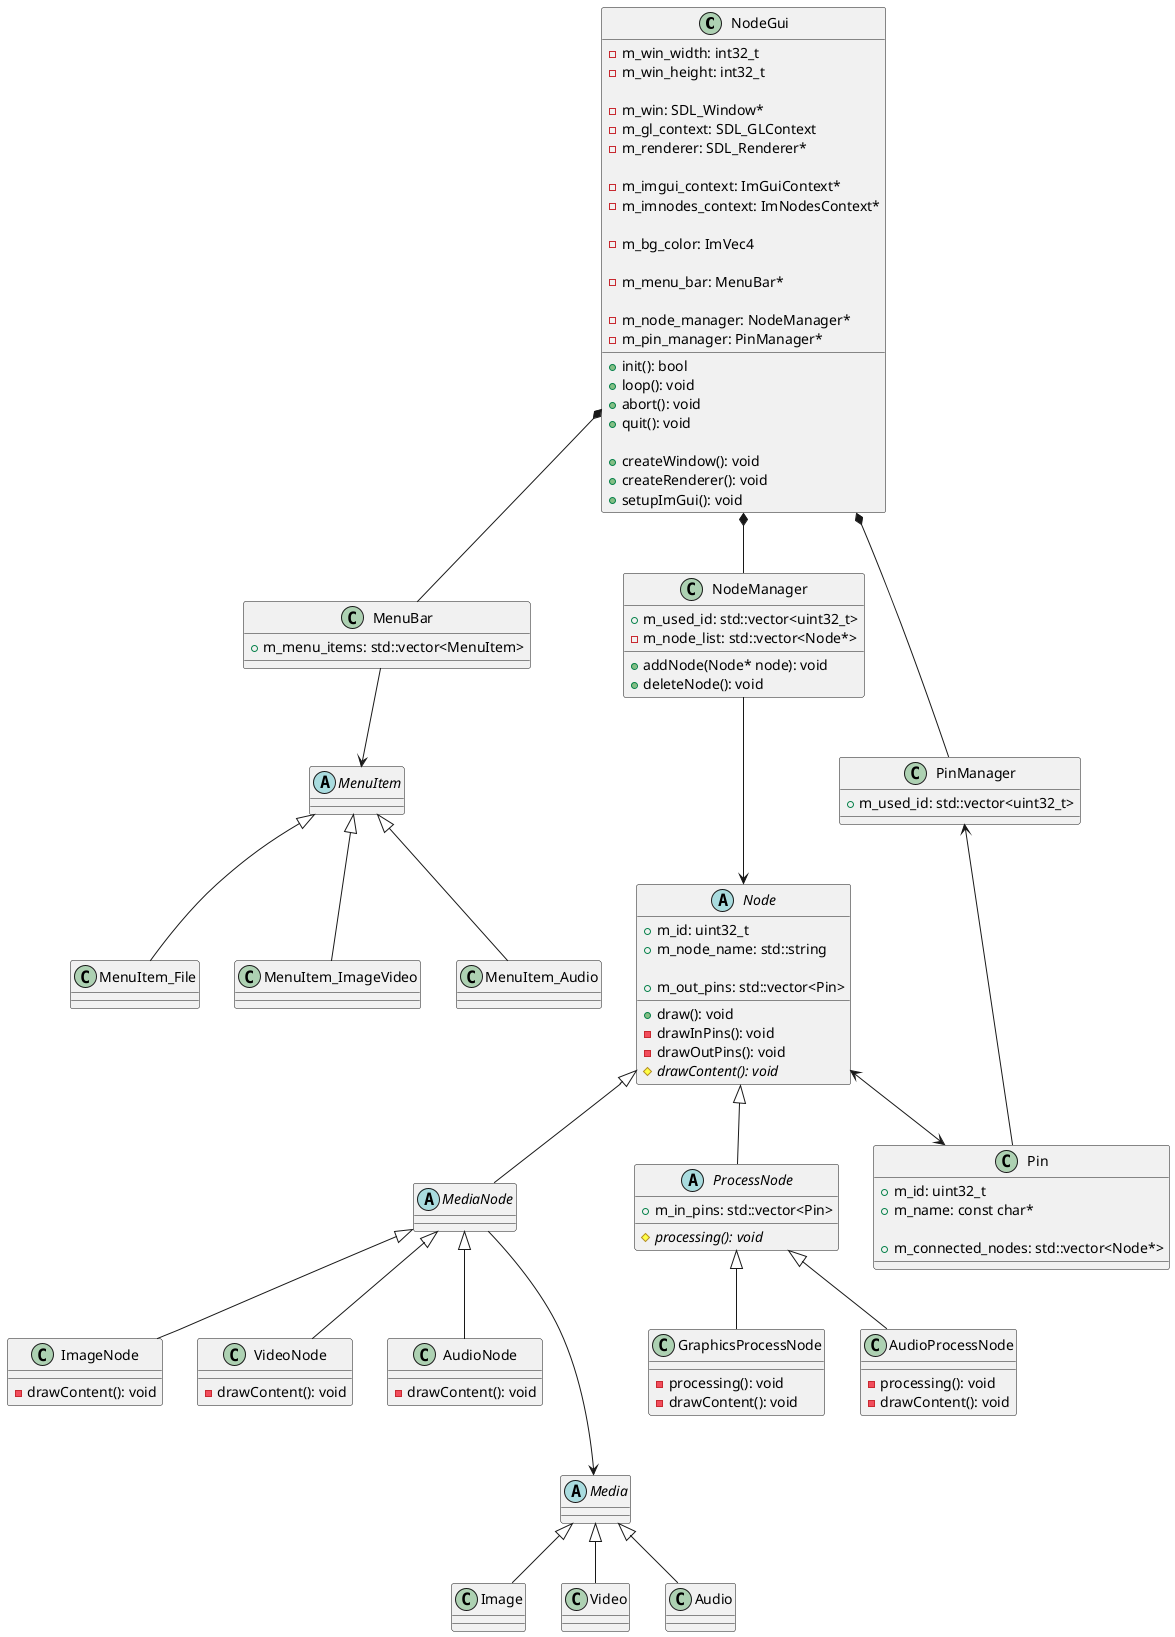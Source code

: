 @startuml NodeProcessing

class NodeGui {
    +init(): bool
    +loop(): void
    +abort(): void
    +quit(): void

    +createWindow(): void
    +createRenderer(): void
    +setupImGui(): void

    -m_win_width: int32_t
    -m_win_height: int32_t

    -m_win: SDL_Window*
    -m_gl_context: SDL_GLContext
    -m_renderer: SDL_Renderer*

    -m_imgui_context: ImGuiContext*
    -m_imnodes_context: ImNodesContext*

    -m_bg_color: ImVec4

    -m_menu_bar: MenuBar*

    -m_node_manager: NodeManager*
    -m_pin_manager: PinManager*
}

class MenuBar {
    +m_menu_items: std::vector<MenuItem>
}

abstract class MenuItem {

}

class MenuItem_File {

}

class MenuItem_ImageVideo {

}

class MenuItem_Audio {

}

class NodeManager {
    +addNode(Node* node): void
    +deleteNode(): void

    +m_used_id: std::vector<uint32_t>
    -m_node_list: std::vector<Node*>
}

abstract class Node {
    +draw(): void
    -drawInPins(): void
    -drawOutPins(): void
    {abstract} #drawContent(): void

    +m_id: uint32_t
    +m_node_name: std::string

    +m_out_pins: std::vector<Pin>
}

abstract class MediaNode {

}

abstract class ProcessNode {
    {abstract} #processing(): void

    +m_in_pins: std::vector<Pin>
}

class ImageNode {
    -drawContent(): void
}

class VideoNode {
    -drawContent(): void
}

class AudioNode {
    -drawContent(): void
}

class GraphicsProcessNode {
    -processing(): void
    -drawContent(): void
}

class AudioProcessNode {
    -processing(): void
    -drawContent(): void
}

class PinManager {
    +m_used_id: std::vector<uint32_t>
}

class Pin {
    +m_id: uint32_t
    +m_name: const char*

    +m_connected_nodes: std::vector<Node*>
}

abstract class Media {

}

class Image {

}

class Video {

}

class Audio {

}

NodeGui *-- NodeManager
NodeGui *-- PinManager
NodeGui *-- MenuBar

MenuBar --> MenuItem
MenuItem <|-- MenuItem_File
MenuItem <|-- MenuItem_ImageVideo
MenuItem <|-- MenuItem_Audio

Node <|-- MediaNode
Node <|-- ProcessNode
MediaNode <|-- ImageNode
MediaNode <|-- VideoNode
MediaNode <|-- AudioNode
ProcessNode <|-- GraphicsProcessNode
ProcessNode <|-- AudioProcessNode

MediaNode ---> Media
Media <|-- Image
Media <|-- Video
Media <|-- Audio

NodeManager ---> Node
PinManager <-- Pin
Node <--> Pin

@enduml
